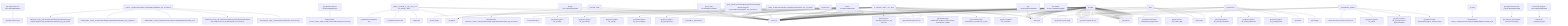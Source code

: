 graph TD
    app-mlperf-inference,d775cac873ee4231_(_python,_resnet50,_tf,_cpu,_test,_r5.1-dev_default,_offline_) --> detect,os
    get-sys-utils-mlc,bc90993277e84b8e --> detect,os
    app-mlperf-inference,d775cac873ee4231_(_python,_resnet50,_tf,_cpu,_test,_r5.1-dev_default,_offline_) --> get,python
    app-mlperf-inference,d775cac873ee4231_(_python,_resnet50,_tf,_cpu,_test,_r5.1-dev_default,_offline_) --> get,mlcommons,inference,src
    pull-git-repo,c23132ed65c4421d --> detect,os
    app-mlperf-inference,d775cac873ee4231_(_python,_resnet50,_tf,_cpu,_test,_r5.1-dev_default,_offline_) --> pull,git,repo
    get-mlperf-inference-utils,e341e5f86d8342e5 --> get,mlperf,inference,src
    app-mlperf-inference,d775cac873ee4231_(_python,_resnet50,_tf,_cpu,_test,_r5.1-dev_default,_offline_) --> get,mlperf,inference,utils
    download-file,9cdc8dc41aae437e_(_wget,_url.https://armi.in/files/caffe_ilsvrc12.tar.gz_) --> detect,os
    download-and-extract,c67e81a4ce2649f5_(_extract,_wget,_url.https://armi.in/files/caffe_ilsvrc12.tar.gz_) --> download,file,_wget,_url.https://armi.in/files/caffe_ilsvrc12.tar.gz
    extract-file,3f0b76219d004817_(_keep,_path./home/runner/MLC/repos/local/cache/download-file_imagenet-aux-da_3cabeb81/caffe_ilsvrc12.tar.gz_) --> detect,os
    download-and-extract,c67e81a4ce2649f5_(_extract,_wget,_url.https://armi.in/files/caffe_ilsvrc12.tar.gz_) --> extract,file,_keep,_path./home/runner/MLC/repos/local/cache/download-file_imagenet-aux-da_3cabeb81/caffe_ilsvrc12.tar.gz
    get-dataset-imagenet-aux,bb2c6dd8c8c64217 --> download-and-extract,_extract,_wget,_url.https://armi.in/files/caffe_ilsvrc12.tar.gz
    app-mlperf-inference,d775cac873ee4231_(_python,_resnet50,_tf,_cpu,_test,_r5.1-dev_default,_offline_) --> get,dataset-aux,imagenet-aux
    app-mlperf-inference-mlcommons-python,ff149e9781fc4b65_(_tf,_resnet50,_offline,_cpu,_fp32_) --> detect,os
    detect-cpu,586c8a43320142f7 --> detect,os
    app-mlperf-inference-mlcommons-python,ff149e9781fc4b65_(_tf,_resnet50,_offline,_cpu,_fp32_) --> detect,cpu
    get-sys-utils-mlc,bc90993277e84b8e --> detect,os
    app-mlperf-inference-mlcommons-python,ff149e9781fc4b65_(_tf,_resnet50,_offline,_cpu,_fp32_) --> get,python
    get-generic-python-lib,94b62a682bc44791_(_tensorflow_) --> detect,os
    detect-cpu,586c8a43320142f7 --> detect,os
    get-generic-python-lib,94b62a682bc44791_(_tensorflow_) --> detect,cpu
    get-generic-python-lib,94b62a682bc44791_(_tensorflow_) --> get,python3
    get-generic-python-lib,94b62a682bc44791_(_pip_) --> detect,os
    detect-cpu,586c8a43320142f7 --> detect,os
    get-generic-python-lib,94b62a682bc44791_(_pip_) --> detect,cpu
    get-generic-python-lib,94b62a682bc44791_(_pip_) --> get,python3
    get-generic-python-lib,94b62a682bc44791_(_tensorflow_) --> get,generic-python-lib,_pip
    app-mlperf-inference-mlcommons-python,ff149e9781fc4b65_(_tf,_resnet50,_offline,_cpu,_fp32_) --> get,generic-python-lib,_tensorflow
    download-file,9cdc8dc41aae437e_(_cmutil,_url.https://zenodo.org/record/2535873/files/resnet50_v1.pb_) --> detect,os
    download-and-extract,c67e81a4ce2649f5_(_url.https://zenodo.org/record/2535873/files/resnet50_v1.pb_) --> download,file,_cmutil,_url.https://zenodo.org/record/2535873/files/resnet50_v1.pb
    get-ml-model-resnet50,56203e4e998b4bc0_(_tf,_fp32_) --> download-and-extract,_url.https://zenodo.org/record/2535873/files/resnet50_v1.pb
    app-mlperf-inference-mlcommons-python,ff149e9781fc4b65_(_tf,_resnet50,_offline,_cpu,_fp32_) --> get,ml-model,image-classification,resnet50,raw,_tf,_fp32
    get-preprocessed-dataset-imagenet,f259d490bbaf45f5_(_-for.mobilenet,_NHWC_) --> get,python3
    get-dataset-imagenet-val,7afd58d287fe4f11_(_size.500,_2012_) --> detect,os
    download-file,9cdc8dc41aae437e_(_cmutil,_url.http://cKnowledge.org/ai/data/ILSVRC2012_img_val_500.tar_) --> detect,os
    download-and-extract,c67e81a4ce2649f5_(_extract,_url.http://cKnowledge.org/ai/data/ILSVRC2012_img_val_500.tar_) --> download,file,_cmutil,_url.http://cKnowledge.org/ai/data/ILSVRC2012_img_val_500.tar
    extract-file,3f0b76219d004817_(_keep,_path./home/runner/MLC/repos/local/cache/get-dataset-imagenet-val_e641d8ce/ILSVRC2012_img_val_500.tar_) --> detect,os
    download-and-extract,c67e81a4ce2649f5_(_extract,_url.http://cKnowledge.org/ai/data/ILSVRC2012_img_val_500.tar_) --> extract,file,_keep,_path./home/runner/MLC/repos/local/cache/get-dataset-imagenet-val_e641d8ce/ILSVRC2012_img_val_500.tar
    get-dataset-imagenet-val,7afd58d287fe4f11_(_size.500,_2012_) --> download-and-extract,file,_extract,_url.http://cKnowledge.org/ai/data/ILSVRC2012_img_val_500.tar
    get-preprocessed-dataset-imagenet,f259d490bbaf45f5_(_-for.mobilenet,_NHWC_) --> get,dataset,image-classification,original,_size.500,_2012
    get-preprocessed-dataset-imagenet,f259d490bbaf45f5_(_-for.mobilenet,_NHWC_) --> get,dataset-aux,image-classification,imagenet-aux
    get-generic-python-lib,94b62a682bc44791_(_package.opencv-python-headless_) --> detect,os
    detect-cpu,586c8a43320142f7 --> detect,os
    get-generic-python-lib,94b62a682bc44791_(_package.opencv-python-headless_) --> detect,cpu
    get-generic-python-lib,94b62a682bc44791_(_package.opencv-python-headless_) --> get,python3
    get-generic-python-lib,94b62a682bc44791_(_pip_) --> get,python3
    get-generic-python-lib,94b62a682bc44791_(_package.opencv-python-headless_) --> get,generic-python-lib,_pip
    get-preprocessed-dataset-imagenet,f259d490bbaf45f5_(_-for.mobilenet,_NHWC_) --> get,generic-python-lib,_package.opencv-python-headless
    get-generic-python-lib,94b62a682bc44791_(_pillow_) --> detect,os
    detect-cpu,586c8a43320142f7 --> detect,os
    get-generic-python-lib,94b62a682bc44791_(_pillow_) --> detect,cpu
    get-generic-python-lib,94b62a682bc44791_(_pillow_) --> get,python3
    get-generic-python-lib,94b62a682bc44791_(_pip_) --> get,python3
    get-generic-python-lib,94b62a682bc44791_(_pillow_) --> get,generic-python-lib,_pip
    get-preprocessed-dataset-imagenet,f259d490bbaf45f5_(_-for.mobilenet,_NHWC_) --> get,generic-python-lib,_pillow
    get-preprocessed-dataset-imagenet,f259d490bbaf45f5_(_-for.mobilenet,_NHWC_) --> mlperf,mlcommons,inference,source,src
    get-generic-sys-util,bb0393afa8404a11_(_libgl_) --> detect,os
    get-generic-sys-util,bb0393afa8404a11_(_libgl_) --> detect,sudo
    get-generic-sys-util,bb0393afa8404a11_(_install,_libgl_) --> detect,os
    get-generic-sys-util,bb0393afa8404a11_(_install,_libgl_) --> detect,sudo
    get-generic-sys-util,bb0393afa8404a11_(_libgl_) --> get,generic-sys-util,_install,_libgl
    get-preprocessed-dataset-imagenet,f259d490bbaf45f5_(_-for.mobilenet,_NHWC_) --> get,generic-sys-util,_libgl
    app-mlperf-inference-mlcommons-python,ff149e9781fc4b65_(_tf,_resnet50,_offline,_cpu,_fp32_) --> get,dataset,image-classification,imagenet,preprocessed,_-for.mobilenet,_NHWC
    app-mlperf-inference-mlcommons-python,ff149e9781fc4b65_(_tf,_resnet50,_offline,_cpu,_fp32_) --> get,dataset-aux,image-classification,imagenet-aux
    generate-mlperf-inference-user-conf,3af4475745964b93_(_wg-inference_) --> detect,os
    detect-cpu,586c8a43320142f7 --> detect,os
    generate-mlperf-inference-user-conf,3af4475745964b93_(_wg-inference_) --> detect,cpu
    generate-mlperf-inference-user-conf,3af4475745964b93_(_wg-inference_) --> get,python
    get-mlperf-inference-sut-configs,c2fbf72009e2445b --> get,cache,dir,_name.mlperf-inference-sut-configs
    generate-mlperf-inference-user-conf,3af4475745964b93_(_wg-inference_) --> get,sut,configs
    generate-mlperf-inference-user-conf,3af4475745964b93_(_wg-inference_) --> get,mlcommons,inference,src
    app-mlperf-inference-mlcommons-python,ff149e9781fc4b65_(_tf,_resnet50,_offline,_cpu,_fp32_) --> generate,user-conf,mlperf,inference,_wg-inference
    get-mlperf-inference-loadgen,64c3d98d0ba04950_(_wg-inference_) --> detect,os
    get-mlperf-inference-loadgen,64c3d98d0ba04950_(_wg-inference_) --> get,python3
    get-mlperf-inference-loadgen,64c3d98d0ba04950_(_wg-inference_) --> get,mlcommons,inference,src
    get-mlperf-inference-loadgen,64c3d98d0ba04950_(_wg-inference_) --> get,compiler
    detect-cpu,586c8a43320142f7 --> detect,os
    get-cmake,52bf974d791b4fc8 --> detect,cpu
    get-mlperf-inference-loadgen,64c3d98d0ba04950_(_wg-inference_) --> get,cmake
    get-generic-python-lib,94b62a682bc44791_(_package.wheel_) --> detect,os
    detect-cpu,586c8a43320142f7 --> detect,os
    get-generic-python-lib,94b62a682bc44791_(_package.wheel_) --> detect,cpu
    get-generic-python-lib,94b62a682bc44791_(_package.wheel_) --> get,python3
    get-generic-python-lib,94b62a682bc44791_(_pip_) --> get,python3
    get-generic-python-lib,94b62a682bc44791_(_package.wheel_) --> get,generic-python-lib,_pip
    get-mlperf-inference-loadgen,64c3d98d0ba04950_(_wg-inference_) --> get,generic-python-lib,_package.wheel
    get-generic-python-lib,94b62a682bc44791_(_pip_) --> get,python3
    get-mlperf-inference-loadgen,64c3d98d0ba04950_(_wg-inference_) --> get,generic-python-lib,_pip
    get-generic-python-lib,94b62a682bc44791_(_package.pybind11_) --> detect,os
    detect-cpu,586c8a43320142f7 --> detect,os
    get-generic-python-lib,94b62a682bc44791_(_package.pybind11_) --> detect,cpu
    get-generic-python-lib,94b62a682bc44791_(_package.pybind11_) --> get,python3
    get-generic-python-lib,94b62a682bc44791_(_pip_) --> get,python3
    get-generic-python-lib,94b62a682bc44791_(_package.pybind11_) --> get,generic-python-lib,_pip
    get-mlperf-inference-loadgen,64c3d98d0ba04950_(_wg-inference_) --> get,generic-python-lib,_package.pybind11
    get-generic-python-lib,94b62a682bc44791_(_package.setuptools_) --> detect,os
    detect-cpu,586c8a43320142f7 --> detect,os
    get-generic-python-lib,94b62a682bc44791_(_package.setuptools_) --> detect,cpu
    get-generic-python-lib,94b62a682bc44791_(_package.setuptools_) --> get,python3
    get-generic-python-lib,94b62a682bc44791_(_pip_) --> get,python3
    get-generic-python-lib,94b62a682bc44791_(_package.setuptools_) --> get,generic-python-lib,_pip
    get-mlperf-inference-loadgen,64c3d98d0ba04950_(_wg-inference_) --> get,generic-python-lib,_package.setuptools
    app-mlperf-inference-mlcommons-python,ff149e9781fc4b65_(_tf,_resnet50,_offline,_cpu,_fp32_) --> get,loadgen,_wg-inference
    app-mlperf-inference-mlcommons-python,ff149e9781fc4b65_(_tf,_resnet50,_offline,_cpu,_fp32_) --> get,mlcommons,inference,src
    app-mlperf-inference-mlcommons-python,ff149e9781fc4b65_(_tf,_resnet50,_offline,_cpu,_fp32_) --> get,mlcommons,inference,src
    get-generic-python-lib,94b62a682bc44791_(_package.psutil_) --> detect,os
    detect-cpu,586c8a43320142f7 --> detect,os
    get-generic-python-lib,94b62a682bc44791_(_package.psutil_) --> detect,cpu
    get-generic-python-lib,94b62a682bc44791_(_package.psutil_) --> get,python3
    get-generic-python-lib,94b62a682bc44791_(_pip_) --> get,python3
    get-generic-python-lib,94b62a682bc44791_(_package.psutil_) --> get,generic-python-lib,_pip
    app-mlperf-inference-mlcommons-python,ff149e9781fc4b65_(_tf,_resnet50,_offline,_cpu,_fp32_) --> get,generic-python-lib,_package.psutil
    get-generic-python-lib,94b62a682bc44791_(_opencv-python_) --> detect,os
    detect-cpu,586c8a43320142f7 --> detect,os
    get-generic-python-lib,94b62a682bc44791_(_opencv-python_) --> detect,cpu
    get-generic-python-lib,94b62a682bc44791_(_opencv-python_) --> get,python3
    get-generic-python-lib,94b62a682bc44791_(_pip_) --> get,python3
    get-generic-python-lib,94b62a682bc44791_(_opencv-python_) --> get,generic-python-lib,_pip
    app-mlperf-inference-mlcommons-python,ff149e9781fc4b65_(_tf,_resnet50,_offline,_cpu,_fp32_) --> get,generic-python-lib,_opencv-python
    app-mlperf-inference-mlcommons-python,ff149e9781fc4b65_(_tf,_resnet50,_offline,_cpu,_fp32_) --> get,generic-sys-util,_libgl
    get-generic-python-lib,94b62a682bc44791_(_numpy_) --> detect,os
    detect-cpu,586c8a43320142f7 --> detect,os
    get-generic-python-lib,94b62a682bc44791_(_numpy_) --> detect,cpu
    get-generic-python-lib,94b62a682bc44791_(_numpy_) --> get,python3
    get-generic-python-lib,94b62a682bc44791_(_pip_) --> get,python3
    get-generic-python-lib,94b62a682bc44791_(_numpy_) --> get,generic-python-lib,_pip
    app-mlperf-inference-mlcommons-python,ff149e9781fc4b65_(_tf,_resnet50,_offline,_cpu,_fp32_) --> get,generic-python-lib,_numpy
    get-generic-python-lib,94b62a682bc44791_(_pycocotools_) --> detect,os
    detect-cpu,586c8a43320142f7 --> detect,os
    get-generic-python-lib,94b62a682bc44791_(_pycocotools_) --> detect,cpu
    get-generic-python-lib,94b62a682bc44791_(_pycocotools_) --> get,python3
    get-generic-python-lib,94b62a682bc44791_(_pip_) --> get,python3
    get-generic-python-lib,94b62a682bc44791_(_pycocotools_) --> get,generic-python-lib,_pip
    app-mlperf-inference-mlcommons-python,ff149e9781fc4b65_(_tf,_resnet50,_offline,_cpu,_fp32_) --> get,generic-python-lib,_pycocotools
    get-generic-python-lib,94b62a682bc44791_(_protobuf_) --> detect,os
    detect-cpu,586c8a43320142f7 --> detect,os
    get-generic-python-lib,94b62a682bc44791_(_protobuf_) --> detect,cpu
    get-generic-python-lib,94b62a682bc44791_(_protobuf_) --> get,python3
    get-generic-python-lib,94b62a682bc44791_(_pip_) --> get,python3
    get-generic-python-lib,94b62a682bc44791_(_protobuf_) --> get,generic-python-lib,_pip
    app-mlperf-inference-mlcommons-python,ff149e9781fc4b65_(_tf,_resnet50,_offline,_cpu,_fp32_) --> get,generic-python-lib,_protobuf
    detect-cpu,586c8a43320142f7 --> detect,os
    benchmark-program,19f369ef47084895 --> detect,cpu
    benchmark-program-mlperf,cfff0132a8aa4018 --> benchmark-program,program
    app-mlperf-inference-mlcommons-python,ff149e9781fc4b65_(_tf,_resnet50,_offline,_cpu,_fp32_) --> benchmark-mlperf